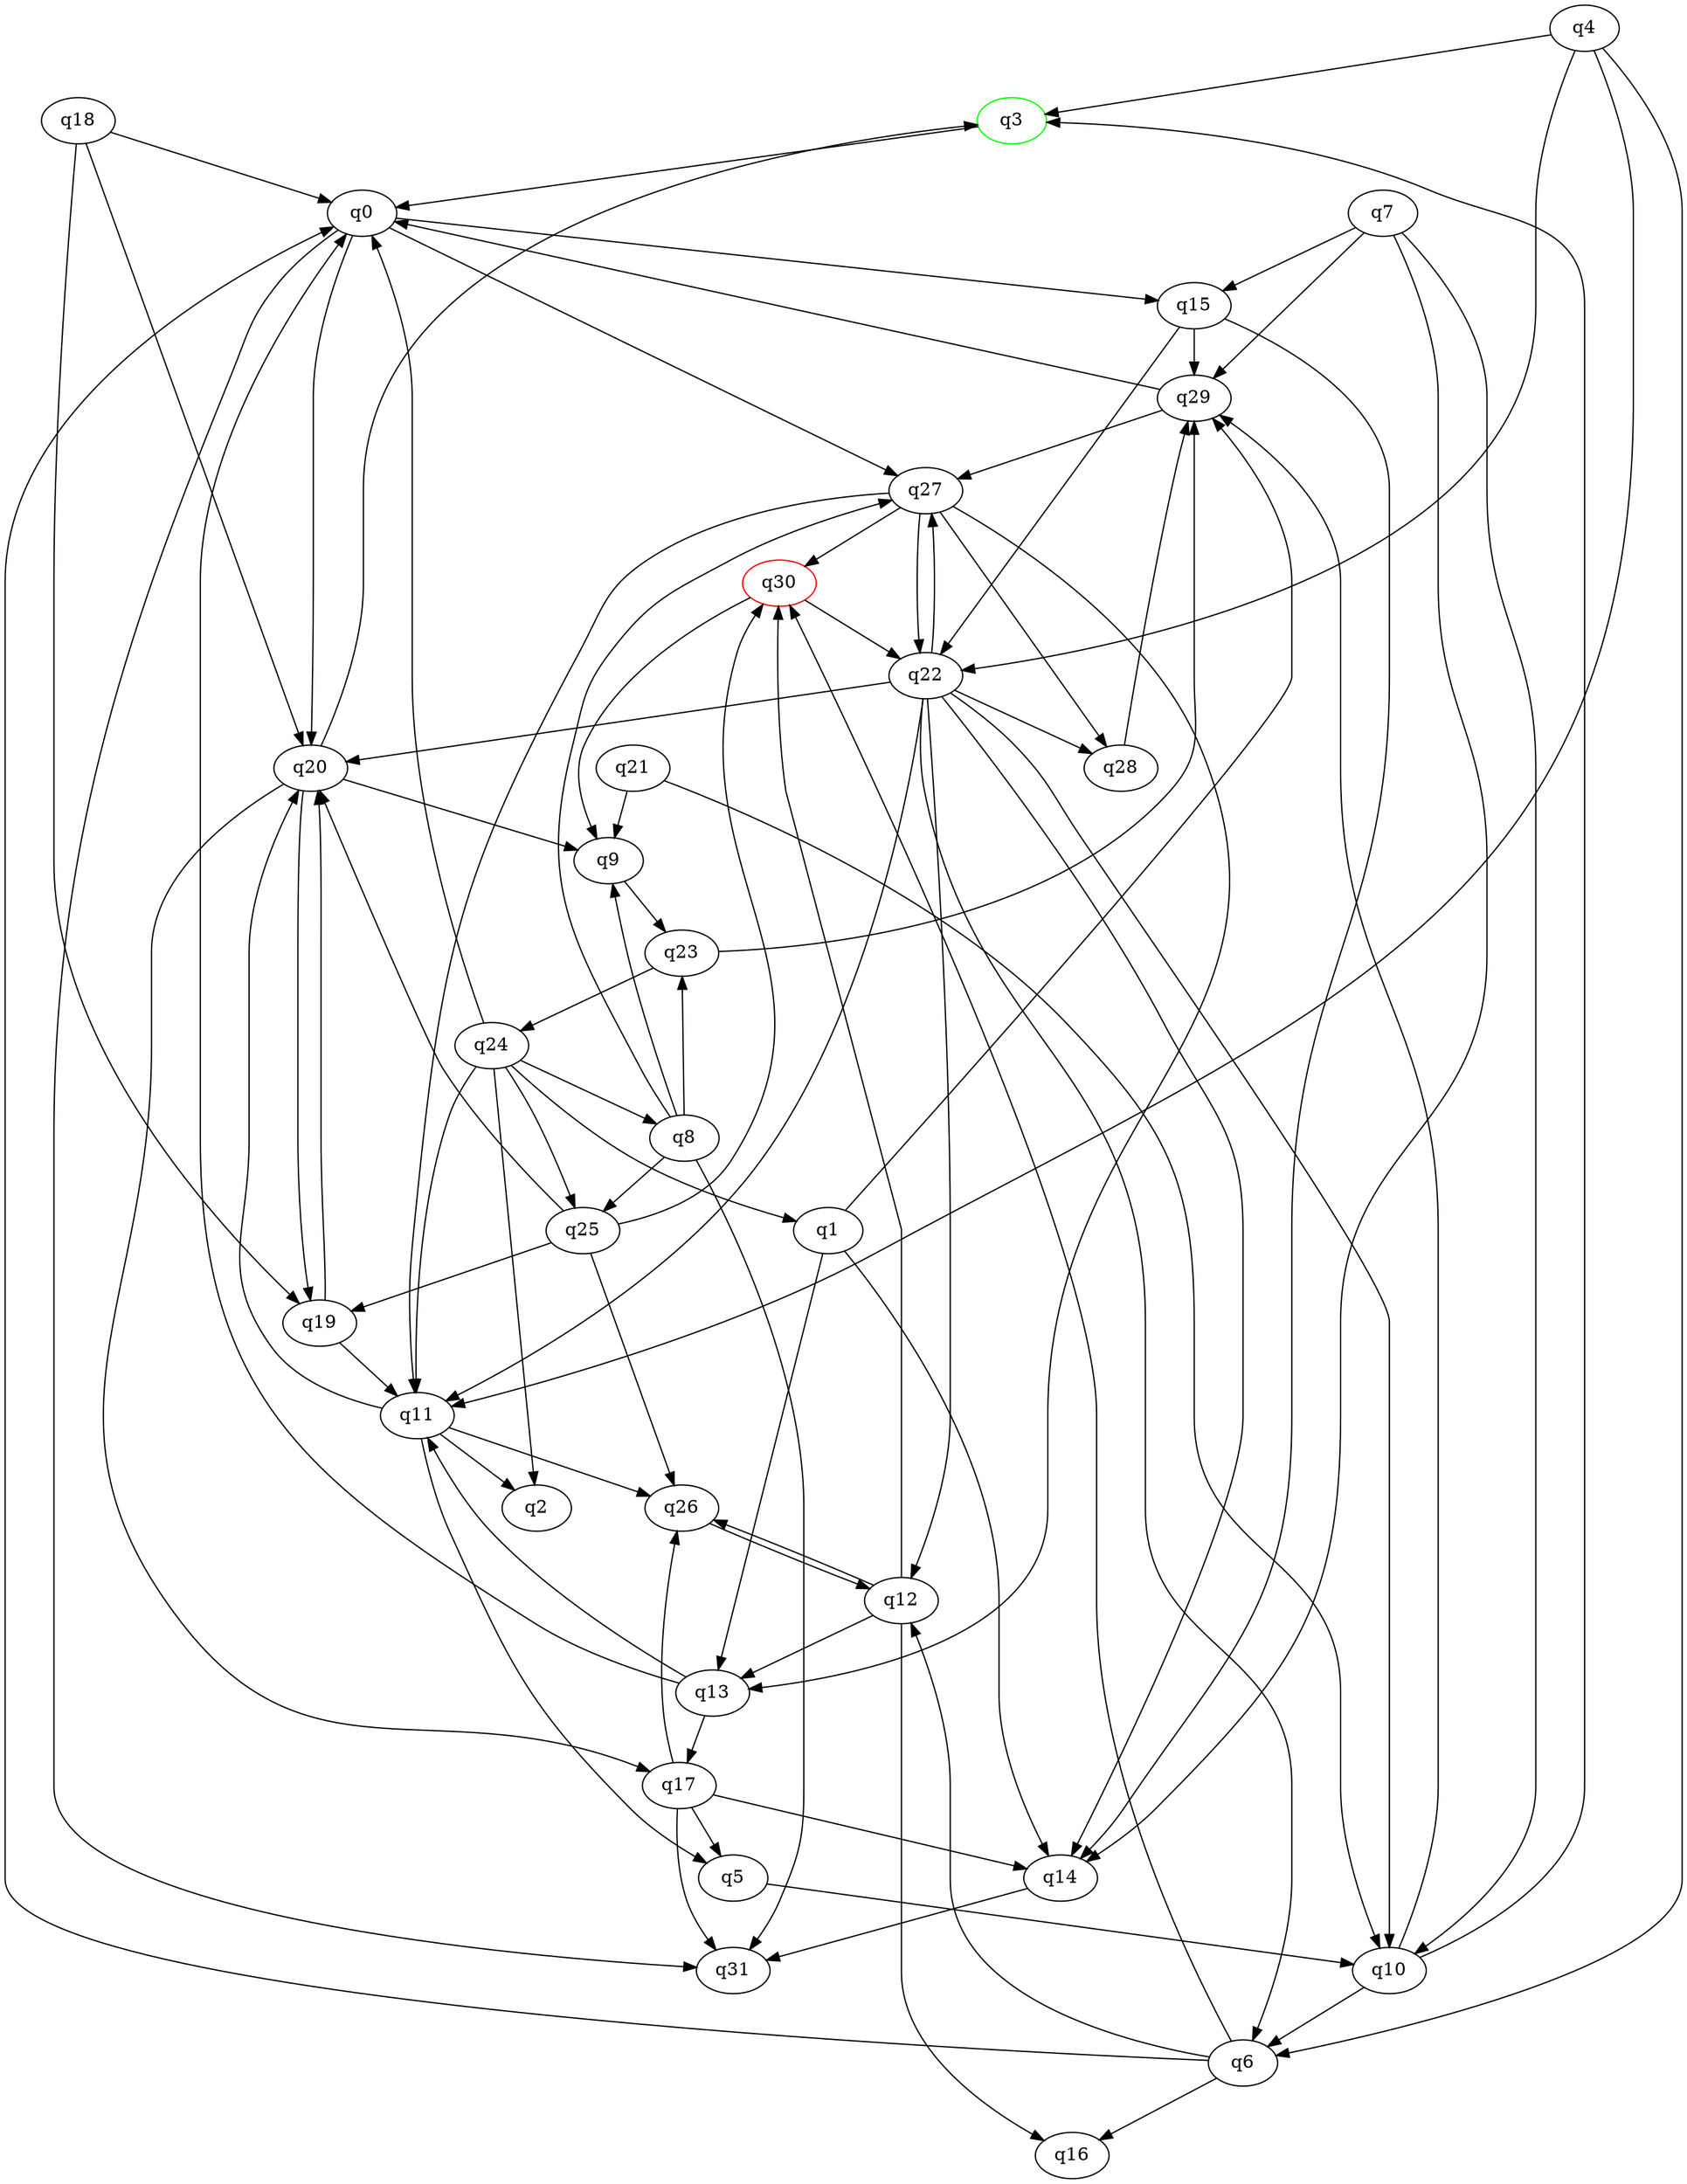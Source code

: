 digraph A{
q3 [initial=1,color=green];
q30 [final=1,color=red];
q0 -> q15;
q0 -> q20;
q0 -> q27;
q0 -> q31;
q1 -> q13;
q1 -> q14;
q1 -> q29;
q3 -> q0;
q4 -> q3;
q4 -> q6;
q4 -> q11;
q4 -> q22;
q5 -> q10;
q6 -> q0;
q6 -> q12;
q6 -> q16;
q6 -> q30;
q7 -> q10;
q7 -> q14;
q7 -> q15;
q7 -> q29;
q8 -> q9;
q8 -> q23;
q8 -> q25;
q8 -> q27;
q8 -> q31;
q9 -> q23;
q10 -> q3;
q10 -> q6;
q10 -> q29;
q11 -> q2;
q11 -> q5;
q11 -> q20;
q11 -> q26;
q12 -> q13;
q12 -> q16;
q12 -> q26;
q12 -> q30;
q13 -> q0;
q13 -> q11;
q13 -> q17;
q14 -> q31;
q15 -> q14;
q15 -> q22;
q15 -> q29;
q17 -> q5;
q17 -> q14;
q17 -> q26;
q17 -> q31;
q18 -> q0;
q18 -> q19;
q18 -> q20;
q19 -> q11;
q19 -> q20;
q20 -> q3;
q20 -> q9;
q20 -> q17;
q20 -> q19;
q21 -> q9;
q21 -> q10;
q22 -> q6;
q22 -> q10;
q22 -> q11;
q22 -> q12;
q22 -> q14;
q22 -> q20;
q22 -> q27;
q22 -> q28;
q23 -> q24;
q23 -> q29;
q24 -> q0;
q24 -> q1;
q24 -> q2;
q24 -> q8;
q24 -> q11;
q24 -> q25;
q25 -> q19;
q25 -> q20;
q25 -> q26;
q25 -> q30;
q26 -> q12;
q27 -> q11;
q27 -> q13;
q27 -> q22;
q27 -> q28;
q27 -> q30;
q28 -> q29;
q29 -> q0;
q29 -> q27;
q30 -> q9;
q30 -> q22;
}
